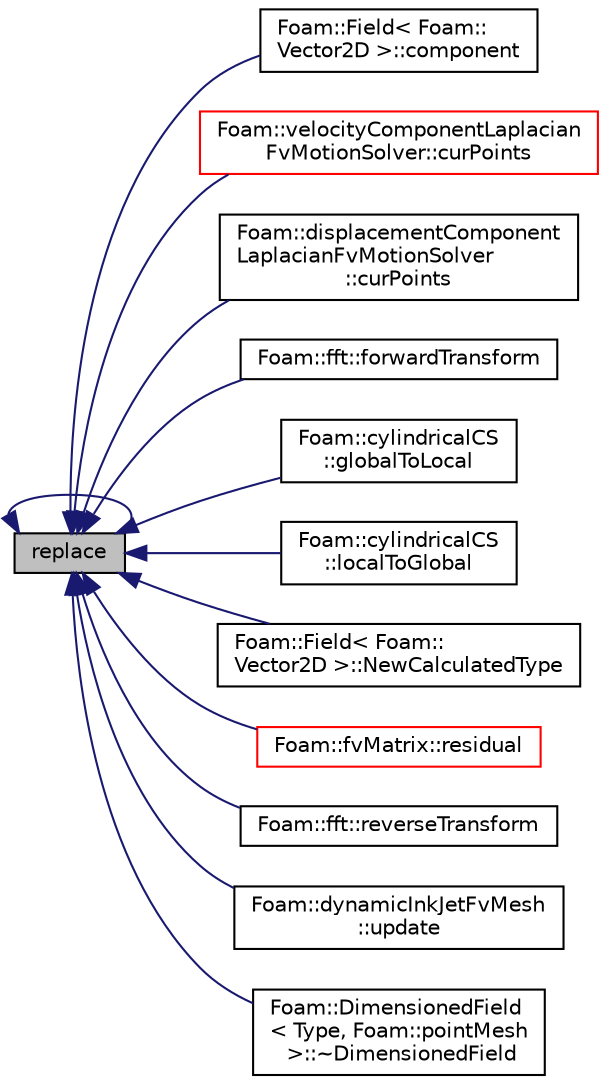 digraph "replace"
{
  bgcolor="transparent";
  edge [fontname="Helvetica",fontsize="10",labelfontname="Helvetica",labelfontsize="10"];
  node [fontname="Helvetica",fontsize="10",shape=record];
  rankdir="LR";
  Node2127 [label="replace",height=0.2,width=0.4,color="black", fillcolor="grey75", style="filled", fontcolor="black"];
  Node2127 -> Node2128 [dir="back",color="midnightblue",fontsize="10",style="solid",fontname="Helvetica"];
  Node2128 [label="Foam::Field\< Foam::\lVector2D \>::component",height=0.2,width=0.4,color="black",URL="$a27573.html#aef03a3d86f5e52bd0f5fd130cb44a20e",tooltip="Return a component field of the field. "];
  Node2127 -> Node2129 [dir="back",color="midnightblue",fontsize="10",style="solid",fontname="Helvetica"];
  Node2129 [label="Foam::velocityComponentLaplacian\lFvMotionSolver::curPoints",height=0.2,width=0.4,color="red",URL="$a24433.html#a1996b85ae62abe724454832e65fdbfa4",tooltip="Return point location obtained from the current motion field. "];
  Node2127 -> Node2131 [dir="back",color="midnightblue",fontsize="10",style="solid",fontname="Helvetica"];
  Node2131 [label="Foam::displacementComponent\lLaplacianFvMotionSolver\l::curPoints",height=0.2,width=0.4,color="black",URL="$a24429.html#a1996b85ae62abe724454832e65fdbfa4",tooltip="Return point location obtained from the current motion field. "];
  Node2127 -> Node2132 [dir="back",color="midnightblue",fontsize="10",style="solid",fontname="Helvetica"];
  Node2132 [label="Foam::fft::forwardTransform",height=0.2,width=0.4,color="black",URL="$a30017.html#ab7fa1344e3d4fe5f3f81583eab3cab94"];
  Node2127 -> Node2133 [dir="back",color="midnightblue",fontsize="10",style="solid",fontname="Helvetica"];
  Node2133 [label="Foam::cylindricalCS\l::globalToLocal",height=0.2,width=0.4,color="black",URL="$a26149.html#a6e40633fa92ddfe4485176b8007bc5ed",tooltip="Convert from global Cartesian system to the local coordinate system. "];
  Node2127 -> Node2134 [dir="back",color="midnightblue",fontsize="10",style="solid",fontname="Helvetica"];
  Node2134 [label="Foam::cylindricalCS\l::localToGlobal",height=0.2,width=0.4,color="black",URL="$a26149.html#a5271222aca4104cfb6b6fa30668145d3",tooltip="Convert from local coordinate system to the global Cartesian system. "];
  Node2127 -> Node2135 [dir="back",color="midnightblue",fontsize="10",style="solid",fontname="Helvetica"];
  Node2135 [label="Foam::Field\< Foam::\lVector2D \>::NewCalculatedType",height=0.2,width=0.4,color="black",URL="$a27573.html#ae6bdf47436f49314cb0fc784144bf18f",tooltip="Return a pointer to a new calculatedFvPatchFieldField created on. "];
  Node2127 -> Node2127 [dir="back",color="midnightblue",fontsize="10",style="solid",fontname="Helvetica"];
  Node2127 -> Node2136 [dir="back",color="midnightblue",fontsize="10",style="solid",fontname="Helvetica"];
  Node2136 [label="Foam::fvMatrix::residual",height=0.2,width=0.4,color="red",URL="$a23173.html#ab6a2e66ac7c7419930641e362e1ae305",tooltip="Return the matrix residual. "];
  Node2127 -> Node2142 [dir="back",color="midnightblue",fontsize="10",style="solid",fontname="Helvetica"];
  Node2142 [label="Foam::fft::reverseTransform",height=0.2,width=0.4,color="black",URL="$a30017.html#a14bd4bbc7d325761657e068014ac1d06"];
  Node2127 -> Node2143 [dir="back",color="midnightblue",fontsize="10",style="solid",fontname="Helvetica"];
  Node2143 [label="Foam::dynamicInkJetFvMesh\l::update",height=0.2,width=0.4,color="black",URL="$a22101.html#aa2aac016e2bf7b5bd2b271786c2791aa",tooltip="Update the mesh for both mesh motion and topology change. "];
  Node2127 -> Node2144 [dir="back",color="midnightblue",fontsize="10",style="solid",fontname="Helvetica"];
  Node2144 [label="Foam::DimensionedField\l\< Type, Foam::pointMesh\l \>::~DimensionedField",height=0.2,width=0.4,color="black",URL="$a27497.html#afd0eb3625fc1e1d09a00ae94699d04e8",tooltip="Destructor. "];
}
